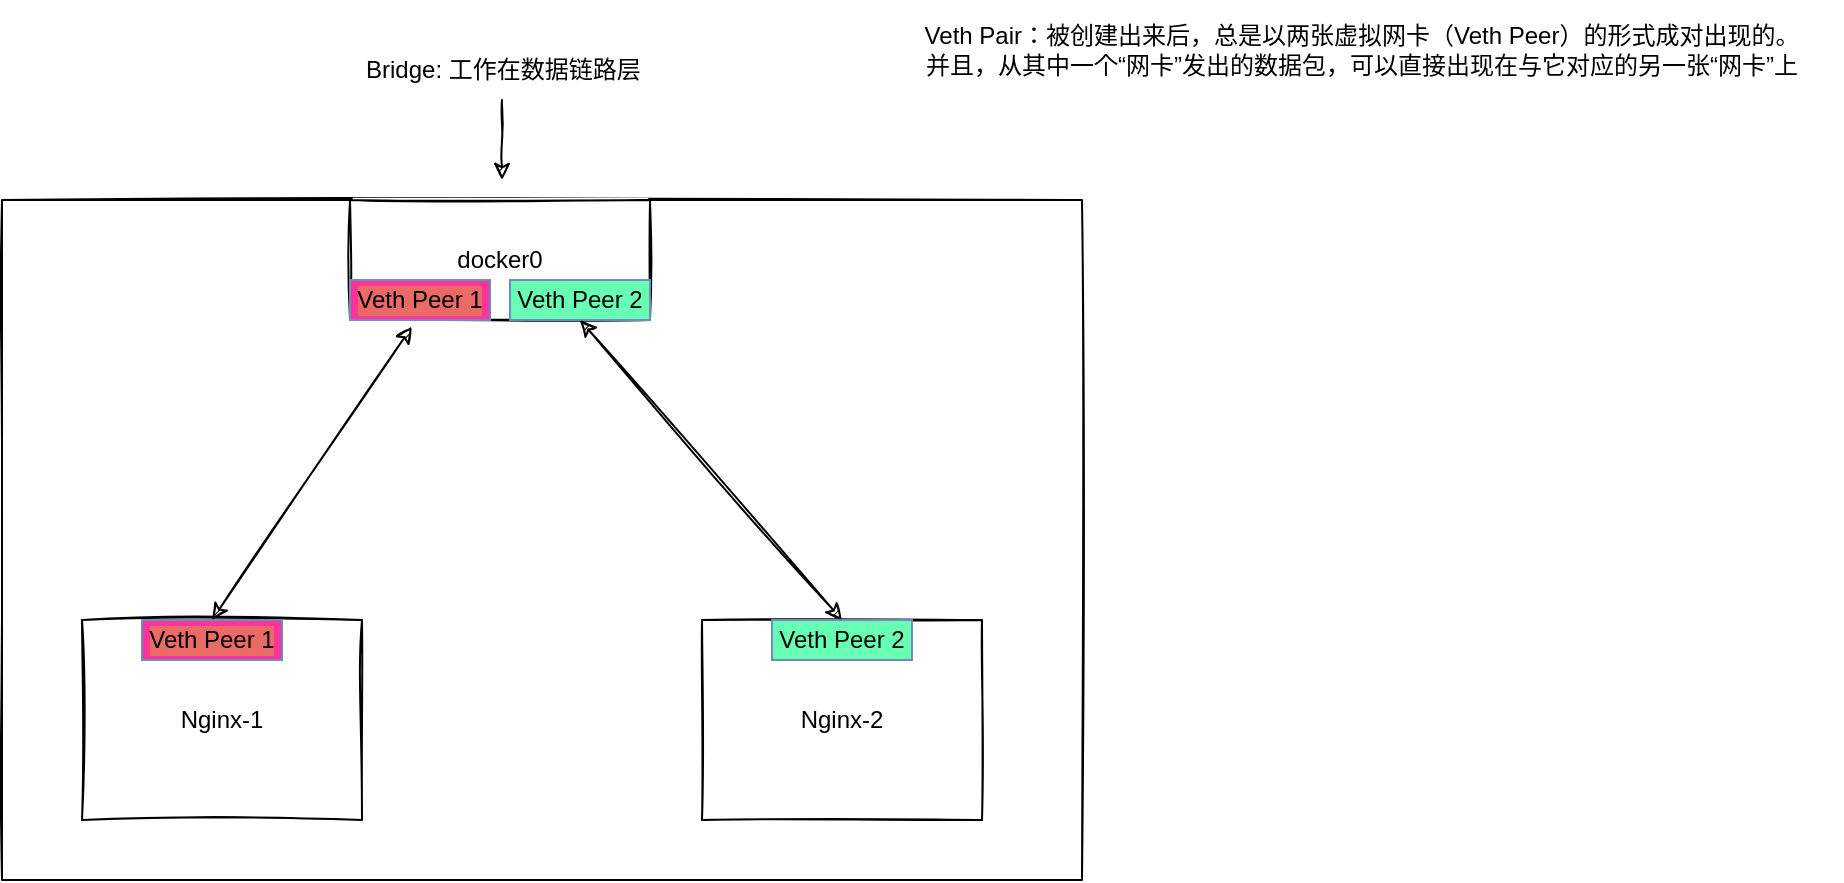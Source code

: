 <mxfile version="19.0.3" type="github">
  <diagram id="aiZMqHrLp7Erby2NztfN" name="Page-1">
    <mxGraphModel dx="1185" dy="635" grid="1" gridSize="10" guides="1" tooltips="1" connect="1" arrows="1" fold="1" page="1" pageScale="1" pageWidth="827" pageHeight="1169" math="0" shadow="0">
      <root>
        <mxCell id="0" />
        <mxCell id="1" parent="0" />
        <mxCell id="EQGdP0ixxM4eeON9aHRK-1" value="" style="rounded=0;whiteSpace=wrap;html=1;sketch=1;align=left;horizontal=1;" vertex="1" parent="1">
          <mxGeometry x="90" y="160" width="540" height="340" as="geometry" />
        </mxCell>
        <mxCell id="EQGdP0ixxM4eeON9aHRK-2" value="docker0" style="rounded=0;whiteSpace=wrap;html=1;sketch=1;" vertex="1" parent="1">
          <mxGeometry x="264" y="160" width="150" height="60" as="geometry" />
        </mxCell>
        <mxCell id="EQGdP0ixxM4eeON9aHRK-4" style="edgeStyle=orthogonalEdgeStyle;rounded=0;sketch=1;orthogonalLoop=1;jettySize=auto;html=1;" edge="1" parent="1" source="EQGdP0ixxM4eeON9aHRK-3">
          <mxGeometry relative="1" as="geometry">
            <mxPoint x="340" y="150" as="targetPoint" />
          </mxGeometry>
        </mxCell>
        <mxCell id="EQGdP0ixxM4eeON9aHRK-3" value="Bridge: 工作在数据链路层" style="text;html=1;strokeColor=none;fillColor=none;align=left;verticalAlign=middle;rounded=0;sketch=1;labelBackgroundColor=#FFFFFF;whiteSpace=wrap;" vertex="1" parent="1">
          <mxGeometry x="270" y="80" width="140" height="30" as="geometry" />
        </mxCell>
        <mxCell id="EQGdP0ixxM4eeON9aHRK-6" value="&lt;div&gt;Veth Pair：被创建出来后，总是以两张虚拟网卡（Veth Peer）的形式成对出现的。&lt;/div&gt;&lt;div&gt;并且，从其中一个“网卡”发出的数据包，可以直接出现在与它对应的另一张“网卡”上&lt;/div&gt;" style="text;html=1;strokeColor=none;fillColor=none;align=center;verticalAlign=middle;whiteSpace=wrap;rounded=0;labelBackgroundColor=#FFFFFF;sketch=1;" vertex="1" parent="1">
          <mxGeometry x="530" y="60" width="480" height="50" as="geometry" />
        </mxCell>
        <mxCell id="EQGdP0ixxM4eeON9aHRK-8" value="Nginx-1" style="rounded=0;whiteSpace=wrap;html=1;labelBackgroundColor=#FFFFFF;sketch=1;" vertex="1" parent="1">
          <mxGeometry x="130" y="370" width="140" height="100" as="geometry" />
        </mxCell>
        <mxCell id="EQGdP0ixxM4eeON9aHRK-9" value="Veth Peer 1" style="rounded=0;whiteSpace=wrap;html=1;labelBackgroundColor=#EA6B66;sketch=0;fillColor=#FF3399;strokeColor=#6c8ebf;" vertex="1" parent="1">
          <mxGeometry x="160" y="370" width="70" height="20" as="geometry" />
        </mxCell>
        <mxCell id="EQGdP0ixxM4eeON9aHRK-11" value="Veth Peer 1" style="rounded=0;whiteSpace=wrap;html=1;labelBackgroundColor=#EA6B66;sketch=0;fillColor=#FF3399;strokeColor=#6c8ebf;" vertex="1" parent="1">
          <mxGeometry x="264" y="200" width="70" height="20" as="geometry" />
        </mxCell>
        <mxCell id="EQGdP0ixxM4eeON9aHRK-15" value="Nginx-2" style="rounded=0;whiteSpace=wrap;html=1;labelBackgroundColor=#FFFFFF;sketch=1;" vertex="1" parent="1">
          <mxGeometry x="440" y="370" width="140" height="100" as="geometry" />
        </mxCell>
        <mxCell id="EQGdP0ixxM4eeON9aHRK-16" value="Veth Peer 2" style="rounded=0;whiteSpace=wrap;html=1;labelBackgroundColor=#66FFB3;sketch=0;fillColor=#66FFB3;strokeColor=#6c8ebf;" vertex="1" parent="1">
          <mxGeometry x="475" y="370" width="70" height="20" as="geometry" />
        </mxCell>
        <mxCell id="EQGdP0ixxM4eeON9aHRK-17" value="Veth Peer 2" style="rounded=0;whiteSpace=wrap;html=1;labelBackgroundColor=#66FFB3;sketch=0;fillColor=#66FFB3;strokeColor=#6c8ebf;" vertex="1" parent="1">
          <mxGeometry x="344" y="200" width="70" height="20" as="geometry" />
        </mxCell>
        <mxCell id="EQGdP0ixxM4eeON9aHRK-22" value="" style="endArrow=classic;startArrow=classic;html=1;rounded=0;sketch=1;entryX=0.206;entryY=1.056;entryDx=0;entryDy=0;entryPerimeter=0;exitX=0.5;exitY=0;exitDx=0;exitDy=0;" edge="1" parent="1" source="EQGdP0ixxM4eeON9aHRK-9" target="EQGdP0ixxM4eeON9aHRK-2">
          <mxGeometry width="50" height="50" relative="1" as="geometry">
            <mxPoint x="200" y="360" as="sourcePoint" />
            <mxPoint x="240" y="310" as="targetPoint" />
          </mxGeometry>
        </mxCell>
        <mxCell id="EQGdP0ixxM4eeON9aHRK-23" value="" style="endArrow=classic;startArrow=classic;html=1;rounded=0;sketch=1;exitX=0.5;exitY=0;exitDx=0;exitDy=0;entryX=0.5;entryY=1;entryDx=0;entryDy=0;" edge="1" parent="1" source="EQGdP0ixxM4eeON9aHRK-16" target="EQGdP0ixxM4eeON9aHRK-17">
          <mxGeometry width="50" height="50" relative="1" as="geometry">
            <mxPoint x="510" y="360" as="sourcePoint" />
            <mxPoint x="410" y="230" as="targetPoint" />
          </mxGeometry>
        </mxCell>
      </root>
    </mxGraphModel>
  </diagram>
</mxfile>
